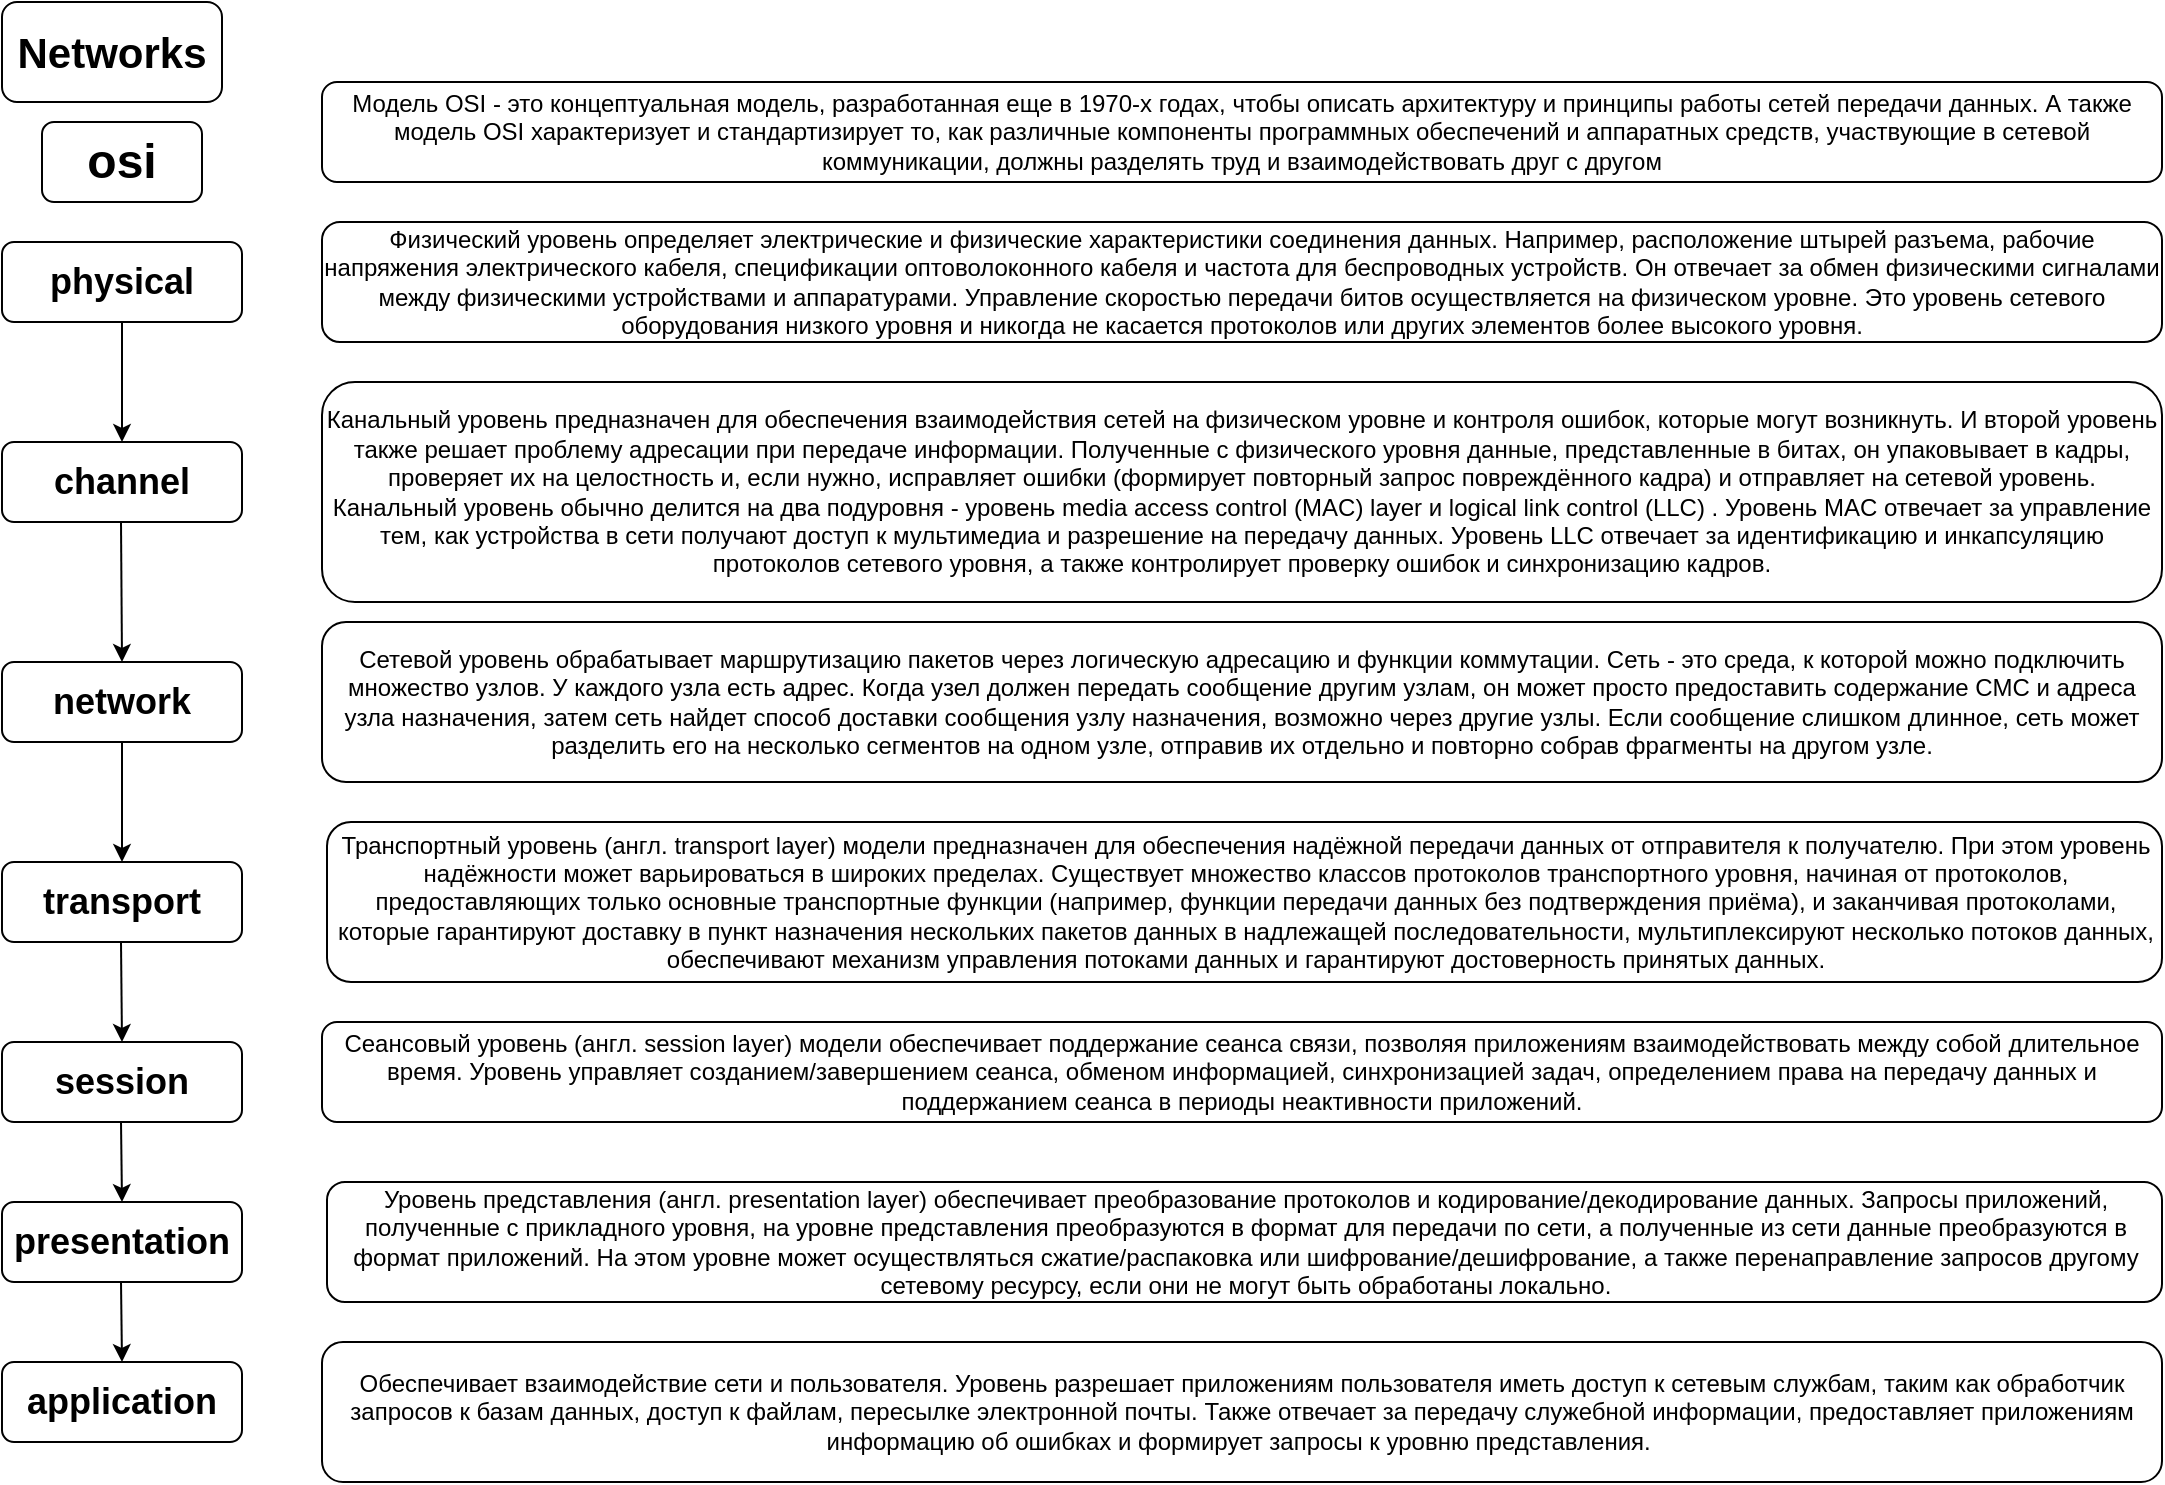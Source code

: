 <mxfile version="19.0.3" type="device"><diagram id="solytNZUuiUSsHpOLPiQ" name="Страница 1"><mxGraphModel dx="1422" dy="878" grid="1" gridSize="10" guides="1" tooltips="1" connect="1" arrows="1" fold="1" page="1" pageScale="1" pageWidth="1169" pageHeight="827" math="0" shadow="0"><root><mxCell id="0"/><mxCell id="1" parent="0"/><mxCell id="pgEL6uLID8IYVCGWuJM7-1" value="&lt;b&gt;&lt;font style=&quot;font-size: 21px;&quot;&gt;Networks&lt;/font&gt;&lt;/b&gt;" style="rounded=1;whiteSpace=wrap;html=1;" vertex="1" parent="1"><mxGeometry x="40" y="20" width="110" height="50" as="geometry"/></mxCell><mxCell id="pgEL6uLID8IYVCGWuJM7-2" value="Транспортный уровень (англ. transport layer) модели предназначен для обеспечения надёжной передачи данных от отправителя к получателю. При этом уровень надёжности может варьироваться в широких пределах. Существует множество классов протоколов транспортного уровня, начиная от протоколов, предоставляющих только основные транспортные функции (например, функции передачи данных без подтверждения приёма), и заканчивая протоколами, которые гарантируют доставку в пункт назначения нескольких пакетов данных в надлежащей последовательности, мультиплексируют несколько потоков данных, обеспечивают механизм управления потоками данных и гарантируют достоверность принятых данных." style="rounded=1;whiteSpace=wrap;html=1;fontSize=12;" vertex="1" parent="1"><mxGeometry x="202.5" y="430" width="917.5" height="80" as="geometry"/></mxCell><mxCell id="pgEL6uLID8IYVCGWuJM7-3" value="transport" style="rounded=1;whiteSpace=wrap;html=1;fontSize=18;fontStyle=1" vertex="1" parent="1"><mxGeometry x="40" y="450" width="120" height="40" as="geometry"/></mxCell><mxCell id="pgEL6uLID8IYVCGWuJM7-4" value="&lt;div style=&quot;font-size: 12px;&quot;&gt;&lt;span style=&quot;font-size: 12px; background-color: initial;&quot;&gt;Сетевой уровень обрабатывает маршрутизацию пакетов через логическую адресацию и функции коммутации. Сеть - это среда, к которой можно подключить множество узлов. У&lt;/span&gt;&lt;span style=&quot;background-color: initial; font-size: 12px;&quot;&gt;&amp;nbsp;каждого узла есть адрес. Когда узел должен передать сообщение другим узлам, он может просто предоставить содержание СМС и адреса узла назначения, затем сеть найдет способ доставки сообщения узлу назначения, возможно через другие узлы. Если сообщение слишком длинное, сеть может разделить его на несколько сегментов на одном узле, отправив их отдельно и повторно собрав фрагменты на другом узле.&lt;/span&gt;&lt;/div&gt;" style="rounded=1;whiteSpace=wrap;html=1;fontSize=12;align=center;" vertex="1" parent="1"><mxGeometry x="200" y="330" width="920" height="80" as="geometry"/></mxCell><mxCell id="pgEL6uLID8IYVCGWuJM7-5" value="network" style="rounded=1;whiteSpace=wrap;html=1;fontSize=18;fontStyle=1" vertex="1" parent="1"><mxGeometry x="40" y="350" width="120" height="40" as="geometry"/></mxCell><mxCell id="pgEL6uLID8IYVCGWuJM7-6" value="Канальный уровень предназначен для обеспечения взаимодействия сетей на физическом уровне и контроля ошибок, которые могут возникнуть. И второй уровень также решает проблему адресации при передаче информации. Полученные с физического уровня данные, представленные в битах, он упаковывает в кадры, проверяет их на целостность и, если нужно, исправляет ошибки (формирует повторный запрос повреждённого кадра) и отправляет на сетевой уровень. Канальный уровень обычно делится на два подуровня - уровень media access control (MAC) layer и logical link control (LLC) . Уровень MAC отвечает за управление тем, как устройства в сети получают доступ к мультимедиа и разрешение на передачу данных. Уровень LLC отвечает за идентификацию и инкапсуляцию протоколов сетевого уровня, а также контролирует проверку ошибок и синхронизацию кадров." style="rounded=1;whiteSpace=wrap;html=1;fontSize=12;" vertex="1" parent="1"><mxGeometry x="200" y="210" width="920" height="110" as="geometry"/></mxCell><mxCell id="pgEL6uLID8IYVCGWuJM7-7" value="channel" style="rounded=1;whiteSpace=wrap;html=1;fontSize=18;fontStyle=1" vertex="1" parent="1"><mxGeometry x="40" y="240" width="120" height="40" as="geometry"/></mxCell><mxCell id="pgEL6uLID8IYVCGWuJM7-8" value="Физический уровень определяет электрические и физические характеристики соединения данных. Например, расположение штырей разъема, рабочие напряжения электрического кабеля, спецификации оптоволоконного кабеля и частота для беспроводных устройств. Он отвечает за обмен физическими сигналами между физическими устройствами и аппаратурами. Управление скоростью передачи битов осуществляется на физическом уровне. Это уровень сетевого оборудования низкого уровня и никогда не касается протоколов или других элементов более высокого уровня." style="rounded=1;whiteSpace=wrap;html=1;fontSize=12;" vertex="1" parent="1"><mxGeometry x="200" y="130" width="920" height="60" as="geometry"/></mxCell><mxCell id="pgEL6uLID8IYVCGWuJM7-9" value="physical" style="rounded=1;whiteSpace=wrap;html=1;fontSize=18;fontStyle=1" vertex="1" parent="1"><mxGeometry x="40" y="140" width="120" height="40" as="geometry"/></mxCell><mxCell id="pgEL6uLID8IYVCGWuJM7-10" value="osi" style="rounded=1;whiteSpace=wrap;html=1;fontSize=24;fontStyle=1" vertex="1" parent="1"><mxGeometry x="60" y="80" width="80" height="40" as="geometry"/></mxCell><mxCell id="pgEL6uLID8IYVCGWuJM7-12" value="&lt;span style=&quot;font-weight: normal; font-size: 12px;&quot;&gt;Сеансовый уровень (англ. session layer) модели обеспечивает поддержание сеанса связи, позволяя приложениям взаимодействовать между собой длительное время. Уровень управляет созданием/завершением сеанса, обменом информацией, синхронизацией задач, определением права на передачу данных и поддержанием сеанса в периоды неактивности приложений.&lt;/span&gt;" style="rounded=1;whiteSpace=wrap;html=1;fontSize=12;fontStyle=1" vertex="1" parent="1"><mxGeometry x="200" y="530" width="920" height="50" as="geometry"/></mxCell><mxCell id="pgEL6uLID8IYVCGWuJM7-13" value="Уровень представления (англ. presentation layer) обеспечивает преобразование протоколов и кодирование/декодирование данных. Запросы приложений, полученные с прикладного уровня, на уровне представления преобразуются в формат для передачи по сети, а полученные из сети данные преобразуются в формат приложений. На этом уровне может осуществляться сжатие/распаковка или шифрование/дешифрование, а также перенаправление запросов другому сетевому ресурсу, если они не могут быть обработаны локально." style="rounded=1;whiteSpace=wrap;html=1;fontSize=12;" vertex="1" parent="1"><mxGeometry x="202.5" y="610" width="917.5" height="60" as="geometry"/></mxCell><mxCell id="pgEL6uLID8IYVCGWuJM7-14" value="Обеспечивает взаимодействие сети и пользователя. Уровень разрешает приложениям пользователя иметь доступ к сетевым службам, таким как обработчик запросов к базам данных, доступ к файлам, пересылке электронной почты. Также отвечает за передачу служебной информации, предоставляет приложениям информацию об ошибках и формирует запросы к уровню представления.&amp;nbsp;" style="rounded=1;whiteSpace=wrap;html=1;fontSize=12;" vertex="1" parent="1"><mxGeometry x="200" y="690" width="920" height="70" as="geometry"/></mxCell><mxCell id="pgEL6uLID8IYVCGWuJM7-15" value="application" style="rounded=1;whiteSpace=wrap;html=1;fontSize=18;fontStyle=1" vertex="1" parent="1"><mxGeometry x="40" y="700" width="120" height="40" as="geometry"/></mxCell><mxCell id="pgEL6uLID8IYVCGWuJM7-16" value="presentation" style="rounded=1;whiteSpace=wrap;html=1;fontSize=18;fontStyle=1" vertex="1" parent="1"><mxGeometry x="40" y="620" width="120" height="40" as="geometry"/></mxCell><mxCell id="pgEL6uLID8IYVCGWuJM7-17" value="session" style="rounded=1;whiteSpace=wrap;html=1;fontSize=18;fontStyle=1" vertex="1" parent="1"><mxGeometry x="40" y="540" width="120" height="40" as="geometry"/></mxCell><mxCell id="pgEL6uLID8IYVCGWuJM7-19" value="" style="endArrow=classic;html=1;rounded=0;fontSize=12;exitX=0.5;exitY=1;exitDx=0;exitDy=0;entryX=0.5;entryY=0;entryDx=0;entryDy=0;" edge="1" parent="1" source="pgEL6uLID8IYVCGWuJM7-9" target="pgEL6uLID8IYVCGWuJM7-7"><mxGeometry width="50" height="50" relative="1" as="geometry"><mxPoint x="470" y="460" as="sourcePoint"/><mxPoint x="520" y="410" as="targetPoint"/></mxGeometry></mxCell><mxCell id="pgEL6uLID8IYVCGWuJM7-20" value="" style="endArrow=classic;html=1;rounded=0;fontSize=12;exitX=0.5;exitY=1;exitDx=0;exitDy=0;entryX=0.5;entryY=0;entryDx=0;entryDy=0;" edge="1" parent="1" target="pgEL6uLID8IYVCGWuJM7-5"><mxGeometry width="50" height="50" relative="1" as="geometry"><mxPoint x="99.5" y="280" as="sourcePoint"/><mxPoint x="99.5" y="340" as="targetPoint"/></mxGeometry></mxCell><mxCell id="pgEL6uLID8IYVCGWuJM7-21" value="" style="endArrow=classic;html=1;rounded=0;fontSize=12;exitX=0.5;exitY=1;exitDx=0;exitDy=0;" edge="1" parent="1"><mxGeometry width="50" height="50" relative="1" as="geometry"><mxPoint x="100" y="390" as="sourcePoint"/><mxPoint x="100" y="450" as="targetPoint"/></mxGeometry></mxCell><mxCell id="pgEL6uLID8IYVCGWuJM7-22" value="" style="endArrow=classic;html=1;rounded=0;fontSize=12;exitX=0.5;exitY=1;exitDx=0;exitDy=0;" edge="1" parent="1"><mxGeometry width="50" height="50" relative="1" as="geometry"><mxPoint x="99.5" y="490" as="sourcePoint"/><mxPoint x="100" y="540" as="targetPoint"/></mxGeometry></mxCell><mxCell id="pgEL6uLID8IYVCGWuJM7-23" value="" style="endArrow=classic;html=1;rounded=0;fontSize=12;exitX=0.5;exitY=1;exitDx=0;exitDy=0;" edge="1" parent="1"><mxGeometry width="50" height="50" relative="1" as="geometry"><mxPoint x="99.5" y="580" as="sourcePoint"/><mxPoint x="100" y="620" as="targetPoint"/></mxGeometry></mxCell><mxCell id="pgEL6uLID8IYVCGWuJM7-24" value="" style="endArrow=classic;html=1;rounded=0;fontSize=12;exitX=0.5;exitY=1;exitDx=0;exitDy=0;" edge="1" parent="1"><mxGeometry width="50" height="50" relative="1" as="geometry"><mxPoint x="99.5" y="660" as="sourcePoint"/><mxPoint x="100" y="700" as="targetPoint"/></mxGeometry></mxCell><mxCell id="pgEL6uLID8IYVCGWuJM7-25" value="Модель OSI - это концептуальная модель, разработанная еще в 1970-х годах, чтобы описать архитектуру и принципы работы сетей передачи данных. А также модель OSI характеризует и стандартизирует то, как различные компоненты программных обеспечений и аппаратных средств, участвующие в сетевой коммуникации, должны разделять труд и взаимодействовать друг с другом" style="rounded=1;whiteSpace=wrap;html=1;fontSize=12;" vertex="1" parent="1"><mxGeometry x="200" y="60" width="920" height="50" as="geometry"/></mxCell></root></mxGraphModel></diagram></mxfile>